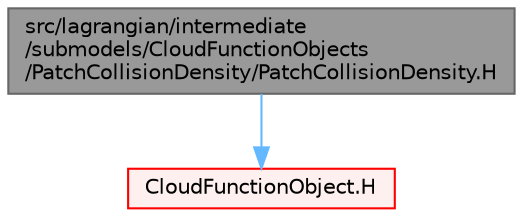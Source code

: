 digraph "src/lagrangian/intermediate/submodels/CloudFunctionObjects/PatchCollisionDensity/PatchCollisionDensity.H"
{
 // LATEX_PDF_SIZE
  bgcolor="transparent";
  edge [fontname=Helvetica,fontsize=10,labelfontname=Helvetica,labelfontsize=10];
  node [fontname=Helvetica,fontsize=10,shape=box,height=0.2,width=0.4];
  Node1 [id="Node000001",label="src/lagrangian/intermediate\l/submodels/CloudFunctionObjects\l/PatchCollisionDensity/PatchCollisionDensity.H",height=0.2,width=0.4,color="gray40", fillcolor="grey60", style="filled", fontcolor="black",tooltip=" "];
  Node1 -> Node2 [id="edge1_Node000001_Node000002",color="steelblue1",style="solid",tooltip=" "];
  Node2 [id="Node000002",label="CloudFunctionObject.H",height=0.2,width=0.4,color="red", fillcolor="#FFF0F0", style="filled",URL="$CloudFunctionObject_8H.html",tooltip=" "];
}
